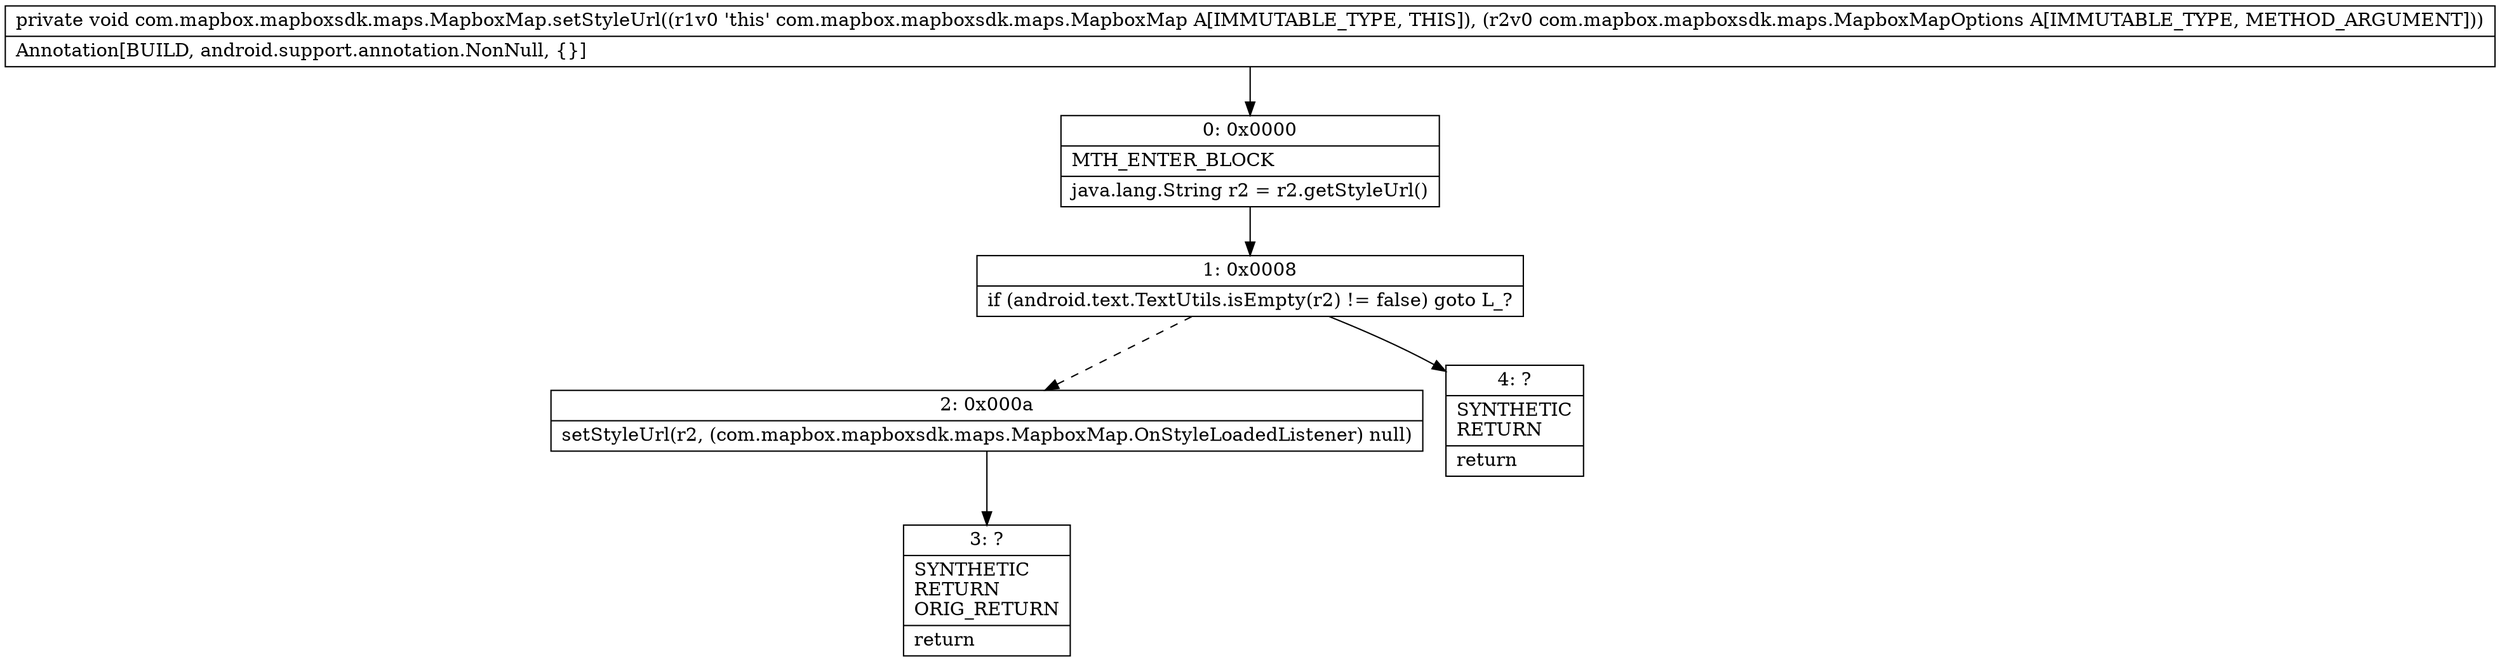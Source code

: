 digraph "CFG forcom.mapbox.mapboxsdk.maps.MapboxMap.setStyleUrl(Lcom\/mapbox\/mapboxsdk\/maps\/MapboxMapOptions;)V" {
Node_0 [shape=record,label="{0\:\ 0x0000|MTH_ENTER_BLOCK\l|java.lang.String r2 = r2.getStyleUrl()\l}"];
Node_1 [shape=record,label="{1\:\ 0x0008|if (android.text.TextUtils.isEmpty(r2) != false) goto L_?\l}"];
Node_2 [shape=record,label="{2\:\ 0x000a|setStyleUrl(r2, (com.mapbox.mapboxsdk.maps.MapboxMap.OnStyleLoadedListener) null)\l}"];
Node_3 [shape=record,label="{3\:\ ?|SYNTHETIC\lRETURN\lORIG_RETURN\l|return\l}"];
Node_4 [shape=record,label="{4\:\ ?|SYNTHETIC\lRETURN\l|return\l}"];
MethodNode[shape=record,label="{private void com.mapbox.mapboxsdk.maps.MapboxMap.setStyleUrl((r1v0 'this' com.mapbox.mapboxsdk.maps.MapboxMap A[IMMUTABLE_TYPE, THIS]), (r2v0 com.mapbox.mapboxsdk.maps.MapboxMapOptions A[IMMUTABLE_TYPE, METHOD_ARGUMENT]))  | Annotation[BUILD, android.support.annotation.NonNull, \{\}]\l}"];
MethodNode -> Node_0;
Node_0 -> Node_1;
Node_1 -> Node_2[style=dashed];
Node_1 -> Node_4;
Node_2 -> Node_3;
}


